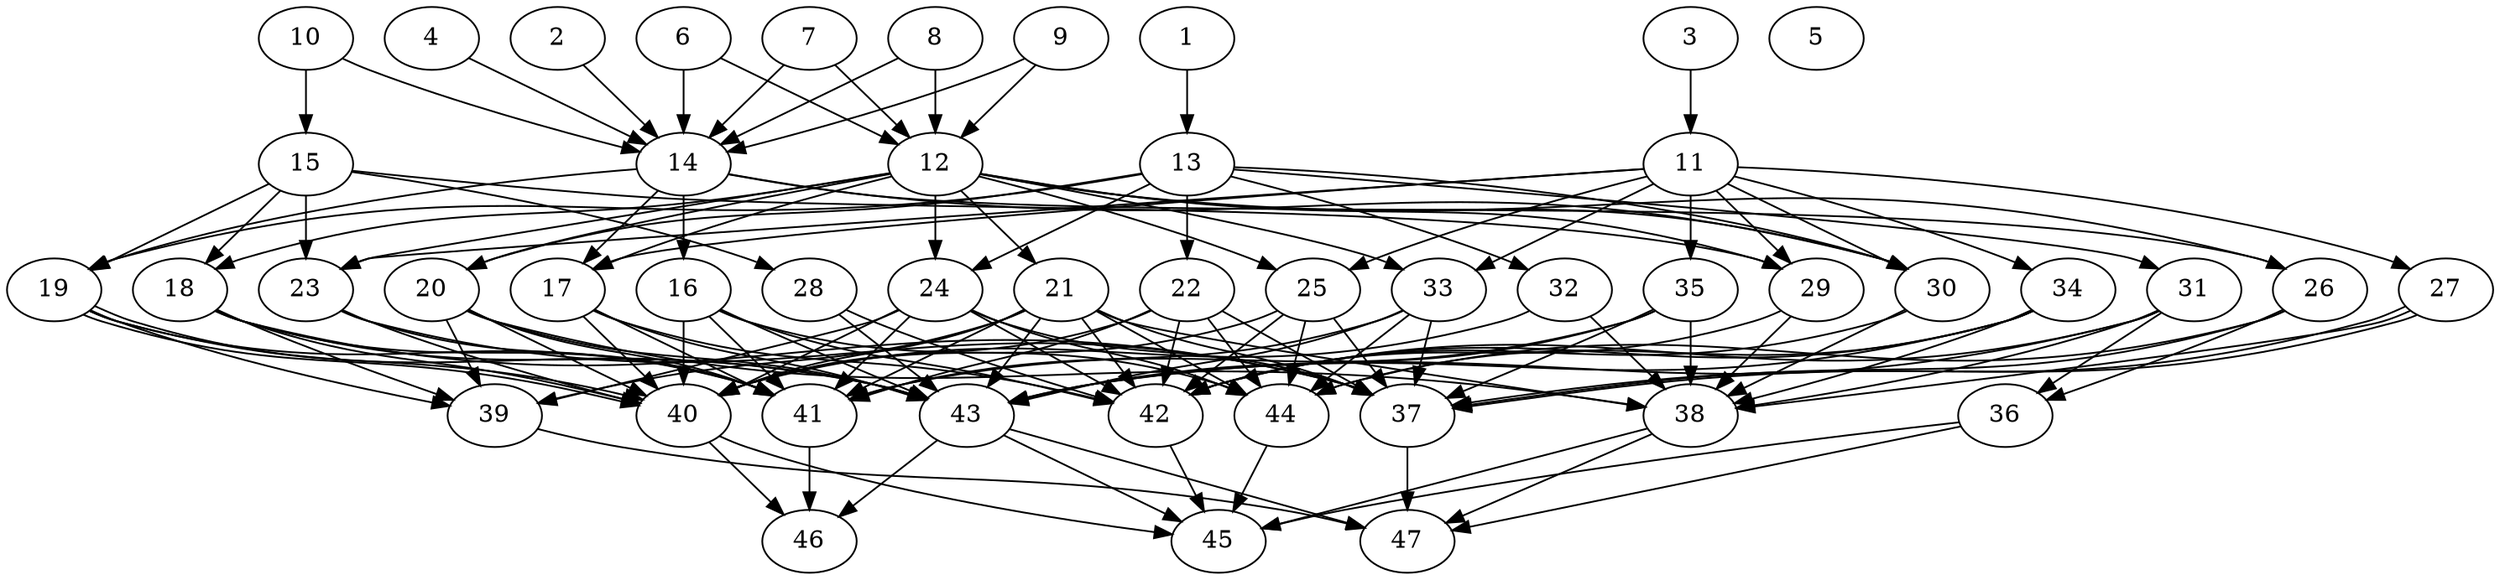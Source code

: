 // DAG (tier=3-complex, mode=compute, n=47, ccr=0.461, fat=0.749, density=0.654, regular=0.305, jump=0.348, mindata=1048576, maxdata=16777216)
// DAG automatically generated by daggen at Sun Aug 24 16:33:34 2025
// /home/ermia/Project/Environments/daggen/bin/daggen --dot --ccr 0.461 --fat 0.749 --regular 0.305 --density 0.654 --jump 0.348 --mindata 1048576 --maxdata 16777216 -n 47 
digraph G {
  1 [size="902979369813101510656", alpha="0.14", expect_size="451489684906550755328"]
  1 -> 13 [size ="747380689338368"]
  2 [size="12386567368043162", alpha="0.13", expect_size="6193283684021581"]
  2 -> 14 [size ="959693799292928"]
  3 [size="655645792256270208", alpha="0.05", expect_size="327822896128135104"]
  3 -> 11 [size ="502801117478912"]
  4 [size="4710021355420959744", alpha="0.19", expect_size="2355010677710479872"]
  4 -> 14 [size ="1923087385755648"]
  5 [size="436518637465489113088", alpha="0.05", expect_size="218259318732744556544"]
  6 [size="81968676789740224", alpha="0.00", expect_size="40984338394870112"]
  6 -> 12 [size ="1422914075230208"]
  6 -> 14 [size ="1422914075230208"]
  7 [size="476757250387654592", alpha="0.12", expect_size="238378625193827296"]
  7 -> 12 [size ="778903190765568"]
  7 -> 14 [size ="778903190765568"]
  8 [size="39076338636763216", alpha="0.05", expect_size="19538169318381608"]
  8 -> 12 [size ="1222701096108032"]
  8 -> 14 [size ="1222701096108032"]
  9 [size="34301114369609864", alpha="0.09", expect_size="17150557184804932"]
  9 -> 12 [size ="1637128287027200"]
  9 -> 14 [size ="1637128287027200"]
  10 [size="650592577076257792", alpha="0.15", expect_size="325296288538128896"]
  10 -> 14 [size ="294189187203072"]
  10 -> 15 [size ="294189187203072"]
  11 [size="100439515209659440", alpha="0.00", expect_size="50219757604829720"]
  11 -> 17 [size ="54034748669952"]
  11 -> 23 [size ="54034748669952"]
  11 -> 25 [size ="54034748669952"]
  11 -> 27 [size ="54034748669952"]
  11 -> 29 [size ="54034748669952"]
  11 -> 30 [size ="54034748669952"]
  11 -> 33 [size ="54034748669952"]
  11 -> 34 [size ="54034748669952"]
  11 -> 35 [size ="54034748669952"]
  12 [size="1168705539899766272", alpha="0.16", expect_size="584352769949883136"]
  12 -> 17 [size ="447028920320000"]
  12 -> 18 [size ="447028920320000"]
  12 -> 20 [size ="447028920320000"]
  12 -> 21 [size ="447028920320000"]
  12 -> 23 [size ="447028920320000"]
  12 -> 24 [size ="447028920320000"]
  12 -> 25 [size ="447028920320000"]
  12 -> 26 [size ="447028920320000"]
  12 -> 29 [size ="447028920320000"]
  12 -> 30 [size ="447028920320000"]
  12 -> 33 [size ="447028920320000"]
  13 [size="144453221999418802176", alpha="0.01", expect_size="72226610999709401088"]
  13 -> 19 [size ="220246057156608"]
  13 -> 20 [size ="220246057156608"]
  13 -> 22 [size ="220246057156608"]
  13 -> 24 [size ="220246057156608"]
  13 -> 30 [size ="220246057156608"]
  13 -> 31 [size ="220246057156608"]
  13 -> 32 [size ="220246057156608"]
  14 [size="36837718711205344", alpha="0.14", expect_size="18418859355602672"]
  14 -> 16 [size ="75095355686912"]
  14 -> 17 [size ="75095355686912"]
  14 -> 19 [size ="75095355686912"]
  14 -> 26 [size ="75095355686912"]
  14 -> 30 [size ="75095355686912"]
  15 [size="2385956350996647", alpha="0.17", expect_size="1192978175498323"]
  15 -> 18 [size ="95268582195200"]
  15 -> 19 [size ="95268582195200"]
  15 -> 23 [size ="95268582195200"]
  15 -> 28 [size ="95268582195200"]
  15 -> 29 [size ="95268582195200"]
  16 [size="70402307686546024", alpha="0.12", expect_size="35201153843273012"]
  16 -> 40 [size ="1262929261363200"]
  16 -> 41 [size ="1262929261363200"]
  16 -> 42 [size ="1262929261363200"]
  16 -> 43 [size ="1262929261363200"]
  16 -> 44 [size ="1262929261363200"]
  17 [size="13269768890872758272", alpha="0.08", expect_size="6634884445436379136"]
  17 -> 40 [size ="44839995441152"]
  17 -> 41 [size ="44839995441152"]
  17 -> 42 [size ="44839995441152"]
  17 -> 43 [size ="44839995441152"]
  18 [size="2833542431148045500416", alpha="0.19", expect_size="1416771215574022750208"]
  18 -> 37 [size ="1601928521842688"]
  18 -> 39 [size ="1601928521842688"]
  18 -> 40 [size ="1601928521842688"]
  18 -> 41 [size ="1601928521842688"]
  18 -> 43 [size ="1601928521842688"]
  19 [size="26330497448114148", alpha="0.04", expect_size="13165248724057074"]
  19 -> 39 [size ="1513686472589312"]
  19 -> 40 [size ="1513686472589312"]
  19 -> 40 [size ="1513686472589312"]
  19 -> 41 [size ="1513686472589312"]
  19 -> 43 [size ="1513686472589312"]
  20 [size="62582848803144464", alpha="0.06", expect_size="31291424401572232"]
  20 -> 38 [size ="25660760260608"]
  20 -> 39 [size ="25660760260608"]
  20 -> 40 [size ="25660760260608"]
  20 -> 41 [size ="25660760260608"]
  20 -> 43 [size ="25660760260608"]
  21 [size="1311859005681108", alpha="0.06", expect_size="655929502840554"]
  21 -> 37 [size ="90964798472192"]
  21 -> 38 [size ="90964798472192"]
  21 -> 39 [size ="90964798472192"]
  21 -> 40 [size ="90964798472192"]
  21 -> 41 [size ="90964798472192"]
  21 -> 42 [size ="90964798472192"]
  21 -> 43 [size ="90964798472192"]
  21 -> 44 [size ="90964798472192"]
  22 [size="54963542699622268928", alpha="0.07", expect_size="27481771349811134464"]
  22 -> 37 [size ="115648445284352"]
  22 -> 40 [size ="115648445284352"]
  22 -> 41 [size ="115648445284352"]
  22 -> 42 [size ="115648445284352"]
  22 -> 44 [size ="115648445284352"]
  23 [size="27955399718575724", alpha="0.09", expect_size="13977699859287862"]
  23 -> 37 [size ="1282768789045248"]
  23 -> 40 [size ="1282768789045248"]
  23 -> 41 [size ="1282768789045248"]
  24 [size="62453910880369928", alpha="0.04", expect_size="31226955440184964"]
  24 -> 37 [size ="54247861256192"]
  24 -> 39 [size ="54247861256192"]
  24 -> 40 [size ="54247861256192"]
  24 -> 41 [size ="54247861256192"]
  24 -> 42 [size ="54247861256192"]
  24 -> 44 [size ="54247861256192"]
  25 [size="6695267647742788", alpha="0.05", expect_size="3347633823871394"]
  25 -> 37 [size ="506053590515712"]
  25 -> 40 [size ="506053590515712"]
  25 -> 42 [size ="506053590515712"]
  25 -> 44 [size ="506053590515712"]
  26 [size="142432926695424000000", alpha="0.01", expect_size="71216463347712000000"]
  26 -> 36 [size ="218187694080000"]
  26 -> 37 [size ="218187694080000"]
  26 -> 44 [size ="218187694080000"]
  27 [size="1501263989554025472", alpha="0.19", expect_size="750631994777012736"]
  27 -> 37 [size ="1897011926269952"]
  27 -> 37 [size ="1897011926269952"]
  27 -> 38 [size ="1897011926269952"]
  28 [size="7623598569949233152", alpha="0.04", expect_size="3811799284974616576"]
  28 -> 42 [size ="30988222595072"]
  28 -> 43 [size ="30988222595072"]
  29 [size="1038341654409014528", alpha="0.12", expect_size="519170827204507264"]
  29 -> 38 [size ="518772456685568"]
  29 -> 42 [size ="518772456685568"]
  30 [size="51512506368265264", alpha="0.16", expect_size="25756253184132632"]
  30 -> 38 [size ="37064259141632"]
  30 -> 42 [size ="37064259141632"]
  31 [size="1707840571644793847808", alpha="0.16", expect_size="853920285822396923904"]
  31 -> 36 [size ="1143022741880832"]
  31 -> 38 [size ="1143022741880832"]
  31 -> 42 [size ="1143022741880832"]
  31 -> 43 [size ="1143022741880832"]
  32 [size="15943144700321736", alpha="0.19", expect_size="7971572350160868"]
  32 -> 38 [size ="608360776859648"]
  32 -> 40 [size ="608360776859648"]
  33 [size="839062648650767488", alpha="0.14", expect_size="419531324325383744"]
  33 -> 37 [size ="465838729592832"]
  33 -> 41 [size ="465838729592832"]
  33 -> 43 [size ="465838729592832"]
  33 -> 44 [size ="465838729592832"]
  34 [size="375703001402236224", alpha="0.04", expect_size="187851500701118112"]
  34 -> 38 [size ="273598820384768"]
  34 -> 42 [size ="273598820384768"]
  34 -> 43 [size ="273598820384768"]
  34 -> 44 [size ="273598820384768"]
  35 [size="937564054508732940288", alpha="0.12", expect_size="468782027254366470144"]
  35 -> 37 [size ="766344337293312"]
  35 -> 38 [size ="766344337293312"]
  35 -> 41 [size ="766344337293312"]
  35 -> 43 [size ="766344337293312"]
  36 [size="12993692899100976", alpha="0.16", expect_size="6496846449550488"]
  36 -> 45 [size ="390746603520000"]
  36 -> 47 [size ="390746603520000"]
  37 [size="49476511971224080", alpha="0.03", expect_size="24738255985612040"]
  37 -> 47 [size ="46760793735168"]
  38 [size="1864757903389995264", alpha="0.09", expect_size="932378951694997632"]
  38 -> 45 [size ="1318701290749952"]
  38 -> 47 [size ="1318701290749952"]
  39 [size="15842818678839300", alpha="0.01", expect_size="7921409339419650"]
  39 -> 47 [size ="728654623539200"]
  40 [size="15882776149218990", alpha="0.20", expect_size="7941388074609495"]
  40 -> 45 [size ="803505912676352"]
  40 -> 46 [size ="803505912676352"]
  41 [size="23030264003495212", alpha="0.02", expect_size="11515132001747606"]
  41 -> 46 [size ="1387520398983168"]
  42 [size="24625494429808368", alpha="0.02", expect_size="12312747214904184"]
  42 -> 45 [size ="767467244748800"]
  43 [size="926071581893364992", alpha="0.17", expect_size="463035790946682496"]
  43 -> 45 [size ="585295066038272"]
  43 -> 46 [size ="585295066038272"]
  43 -> 47 [size ="585295066038272"]
  44 [size="74593171899077760", alpha="0.00", expect_size="37296585949538880"]
  44 -> 45 [size ="1932752404348928"]
  45 [size="1168172897365057280", alpha="0.12", expect_size="584086448682528640"]
  46 [size="473795623039243456", alpha="0.01", expect_size="236897811519621728"]
  47 [size="340756397741167345664", alpha="0.19", expect_size="170378198870583672832"]
}